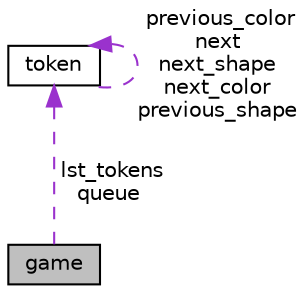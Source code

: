 digraph "game"
{
  edge [fontname="Helvetica",fontsize="10",labelfontname="Helvetica",labelfontsize="10"];
  node [fontname="Helvetica",fontsize="10",shape=record];
  Node1 [label="game",height=0.2,width=0.4,color="black", fillcolor="grey75", style="filled", fontcolor="black"];
  Node2 -> Node1 [dir="back",color="darkorchid3",fontsize="10",style="dashed",label=" lst_tokens\nqueue" ,fontname="Helvetica"];
  Node2 [label="token",height=0.2,width=0.4,color="black", fillcolor="white", style="filled",URL="$structtoken.html"];
  Node2 -> Node2 [dir="back",color="darkorchid3",fontsize="10",style="dashed",label=" previous_color\nnext\nnext_shape\nnext_color\nprevious_shape" ,fontname="Helvetica"];
}
